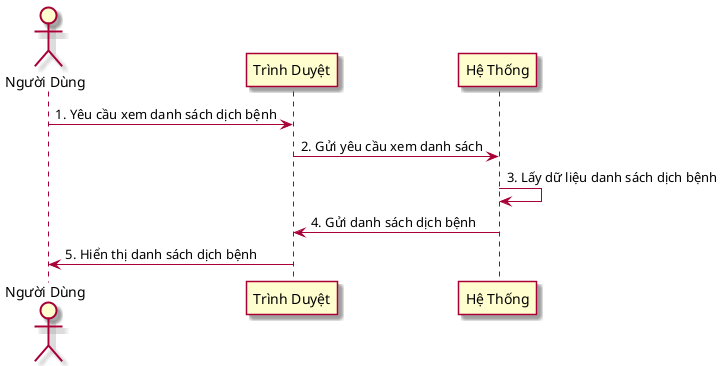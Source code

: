 @startuml
skin rose
actor "Người Dùng" as User
participant "Trình Duyệt" as Browser
participant "Hệ Thống" as Server

User -> Browser: 1. Yêu cầu xem danh sách dịch bệnh
Browser -> Server: 2. Gửi yêu cầu xem danh sách
Server -> Server: 3. Lấy dữ liệu danh sách dịch bệnh
Server -> Browser: 4. Gửi danh sách dịch bệnh
Browser -> User: 5. Hiển thị danh sách dịch bệnh

@enduml
